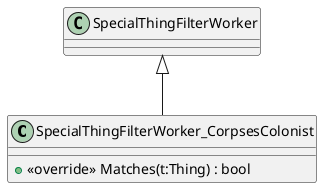 @startuml
class SpecialThingFilterWorker_CorpsesColonist {
    + <<override>> Matches(t:Thing) : bool
}
SpecialThingFilterWorker <|-- SpecialThingFilterWorker_CorpsesColonist
@enduml

